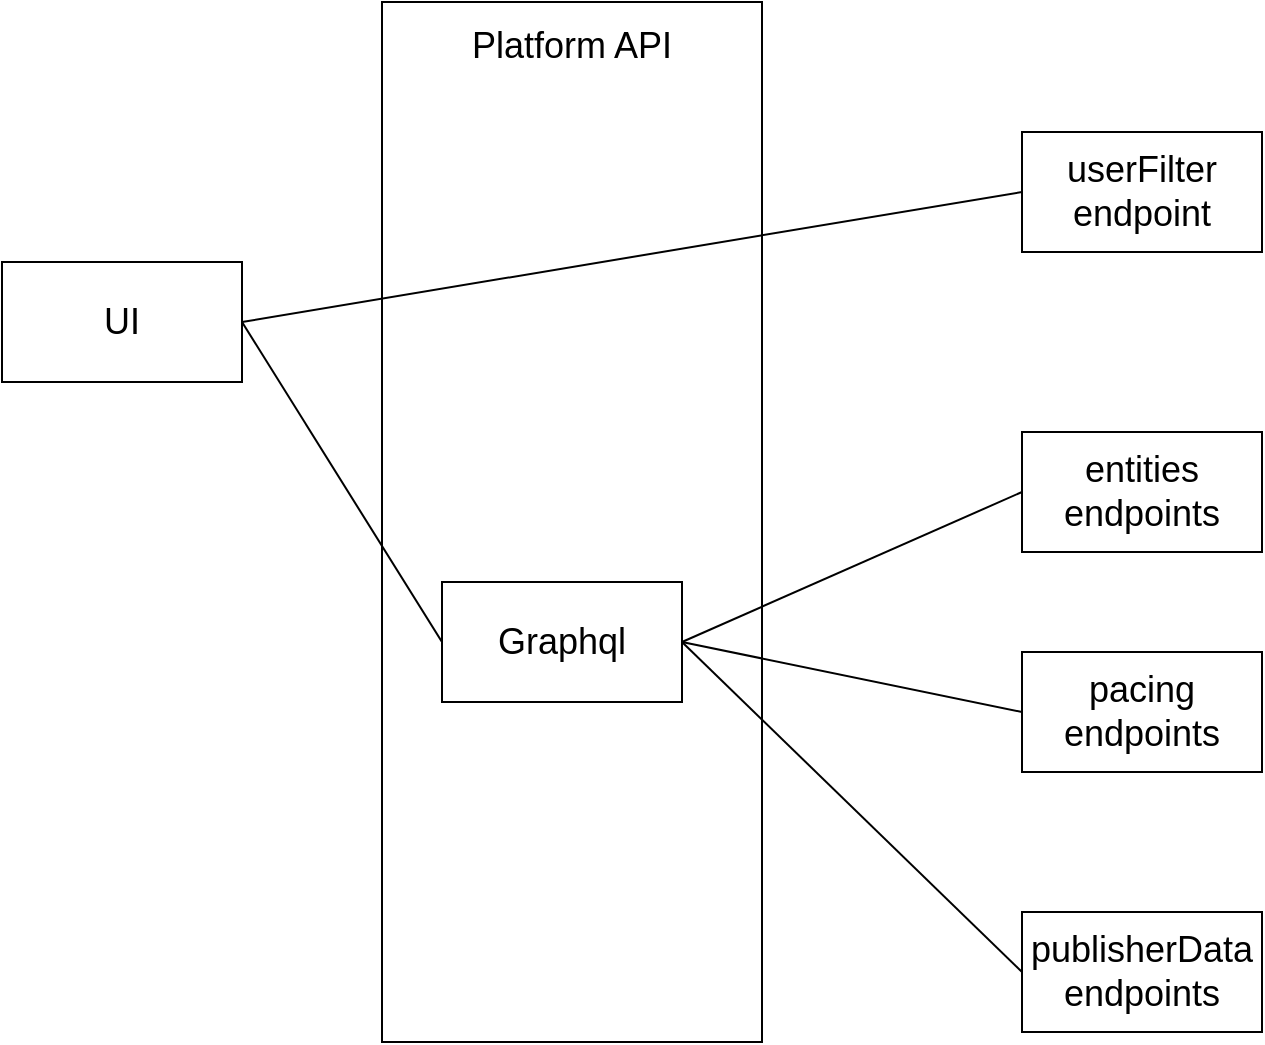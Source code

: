 <mxfile version="10.4.9" type="github"><diagram id="utaLYVNB1yXmrudjeQZ3" name="Page-1"><mxGraphModel dx="1074" dy="677" grid="1" gridSize="10" guides="1" tooltips="1" connect="1" arrows="1" fold="1" page="1" pageScale="1" pageWidth="850" pageHeight="1100" math="0" shadow="0"><root><mxCell id="0"/><mxCell id="1" parent="0"/><mxCell id="TDFwL7IKpoMZ3BAY_GAO-1" value="Platform API&lt;br&gt;&lt;br&gt;&lt;br&gt;&lt;br&gt;&lt;br&gt;&lt;br&gt;&lt;br&gt;&lt;br&gt;&lt;br&gt;&lt;br&gt;&lt;br&gt;&lt;br&gt;&lt;br&gt;&lt;br&gt;&lt;br&gt;&lt;br&gt;&lt;br&gt;&lt;br&gt;&lt;br&gt;&lt;br&gt;&lt;br&gt;&lt;br&gt;&lt;br&gt;" style="rounded=0;whiteSpace=wrap;html=1;fontSize=18;" vertex="1" parent="1"><mxGeometry x="210" y="50" width="190" height="520" as="geometry"/></mxCell><mxCell id="-8eJbwQstgpUR1gkXD01-1" value="UI" style="rounded=0;whiteSpace=wrap;html=1;fontSize=18;" parent="1" vertex="1"><mxGeometry x="20" y="180" width="120" height="60" as="geometry"/></mxCell><mxCell id="-8eJbwQstgpUR1gkXD01-2" value="Graphql&lt;br style=&quot;font-size: 18px;&quot;&gt;" style="rounded=0;whiteSpace=wrap;html=1;fontSize=18;" parent="1" vertex="1"><mxGeometry x="240" y="340" width="120" height="60" as="geometry"/></mxCell><mxCell id="-8eJbwQstgpUR1gkXD01-3" value="userFilter endpoint" style="rounded=0;whiteSpace=wrap;html=1;fontSize=18;" parent="1" vertex="1"><mxGeometry x="530" y="115" width="120" height="60" as="geometry"/></mxCell><mxCell id="-8eJbwQstgpUR1gkXD01-5" value="" style="endArrow=none;startArrow=none;html=1;strokeColor=#000000;entryX=0;entryY=0.5;entryDx=0;entryDy=0;exitX=1;exitY=0.5;exitDx=0;exitDy=0;startFill=0;endFill=0;fontSize=18;" parent="1" source="-8eJbwQstgpUR1gkXD01-1" target="-8eJbwQstgpUR1gkXD01-2" edge="1"><mxGeometry width="50" height="50" relative="1" as="geometry"><mxPoint x="30" y="430" as="sourcePoint"/><mxPoint x="80" y="380" as="targetPoint"/></mxGeometry></mxCell><mxCell id="-8eJbwQstgpUR1gkXD01-6" value="" style="endArrow=none;startArrow=none;html=1;strokeColor=#000000;entryX=0;entryY=0.5;entryDx=0;entryDy=0;exitX=1;exitY=0.5;exitDx=0;exitDy=0;startFill=0;endFill=0;fontSize=18;" parent="1" source="-8eJbwQstgpUR1gkXD01-1" target="-8eJbwQstgpUR1gkXD01-3" edge="1"><mxGeometry width="50" height="50" relative="1" as="geometry"><mxPoint x="220" y="210" as="sourcePoint"/><mxPoint x="270" y="160" as="targetPoint"/></mxGeometry></mxCell><mxCell id="-8eJbwQstgpUR1gkXD01-7" value="entities endpoints" style="rounded=0;whiteSpace=wrap;html=1;fontSize=18;" parent="1" vertex="1"><mxGeometry x="530" y="265" width="120" height="60" as="geometry"/></mxCell><mxCell id="-8eJbwQstgpUR1gkXD01-8" value="publisherData endpoints" style="rounded=0;whiteSpace=wrap;html=1;fontSize=18;" parent="1" vertex="1"><mxGeometry x="530" y="505" width="120" height="60" as="geometry"/></mxCell><mxCell id="-8eJbwQstgpUR1gkXD01-9" value="pacing endpoints" style="rounded=0;whiteSpace=wrap;html=1;fontSize=18;" parent="1" vertex="1"><mxGeometry x="530" y="375" width="120" height="60" as="geometry"/></mxCell><mxCell id="-8eJbwQstgpUR1gkXD01-10" value="" style="endArrow=none;startArrow=none;html=1;strokeColor=#000000;entryX=0;entryY=0.5;entryDx=0;entryDy=0;exitX=1;exitY=0.5;exitDx=0;exitDy=0;startFill=0;endFill=0;fontSize=18;" parent="1" source="-8eJbwQstgpUR1gkXD01-2" target="-8eJbwQstgpUR1gkXD01-8" edge="1"><mxGeometry width="50" height="50" relative="1" as="geometry"><mxPoint x="300" y="520" as="sourcePoint"/><mxPoint x="350" y="470" as="targetPoint"/></mxGeometry></mxCell><mxCell id="-8eJbwQstgpUR1gkXD01-11" value="" style="endArrow=none;startArrow=none;html=1;strokeColor=#000000;entryX=0;entryY=0.5;entryDx=0;entryDy=0;exitX=1;exitY=0.5;exitDx=0;exitDy=0;startFill=0;endFill=0;fontSize=18;" parent="1" source="-8eJbwQstgpUR1gkXD01-2" target="-8eJbwQstgpUR1gkXD01-9" edge="1"><mxGeometry width="50" height="50" relative="1" as="geometry"><mxPoint x="370" y="380" as="sourcePoint"/><mxPoint x="460" y="550" as="targetPoint"/></mxGeometry></mxCell><mxCell id="-8eJbwQstgpUR1gkXD01-12" value="" style="endArrow=none;startArrow=none;html=1;strokeColor=#000000;entryX=0;entryY=0.5;entryDx=0;entryDy=0;exitX=1;exitY=0.5;exitDx=0;exitDy=0;startFill=0;endFill=0;fontSize=18;" parent="1" source="-8eJbwQstgpUR1gkXD01-2" target="-8eJbwQstgpUR1gkXD01-7" edge="1"><mxGeometry width="50" height="50" relative="1" as="geometry"><mxPoint x="380" y="390" as="sourcePoint"/><mxPoint x="470" y="560" as="targetPoint"/></mxGeometry></mxCell></root></mxGraphModel></diagram></mxfile>